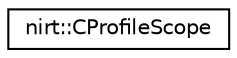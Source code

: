 digraph "Graphical Class Hierarchy"
{
 // LATEX_PDF_SIZE
  edge [fontname="Helvetica",fontsize="10",labelfontname="Helvetica",labelfontsize="10"];
  node [fontname="Helvetica",fontsize="10",shape=record];
  rankdir="LR";
  Node0 [label="nirt::CProfileScope",height=0.2,width=0.4,color="black", fillcolor="white", style="filled",URL="$classnirt_1_1CProfileScope.html",tooltip="Class where the objects profile their own life-time."];
}
